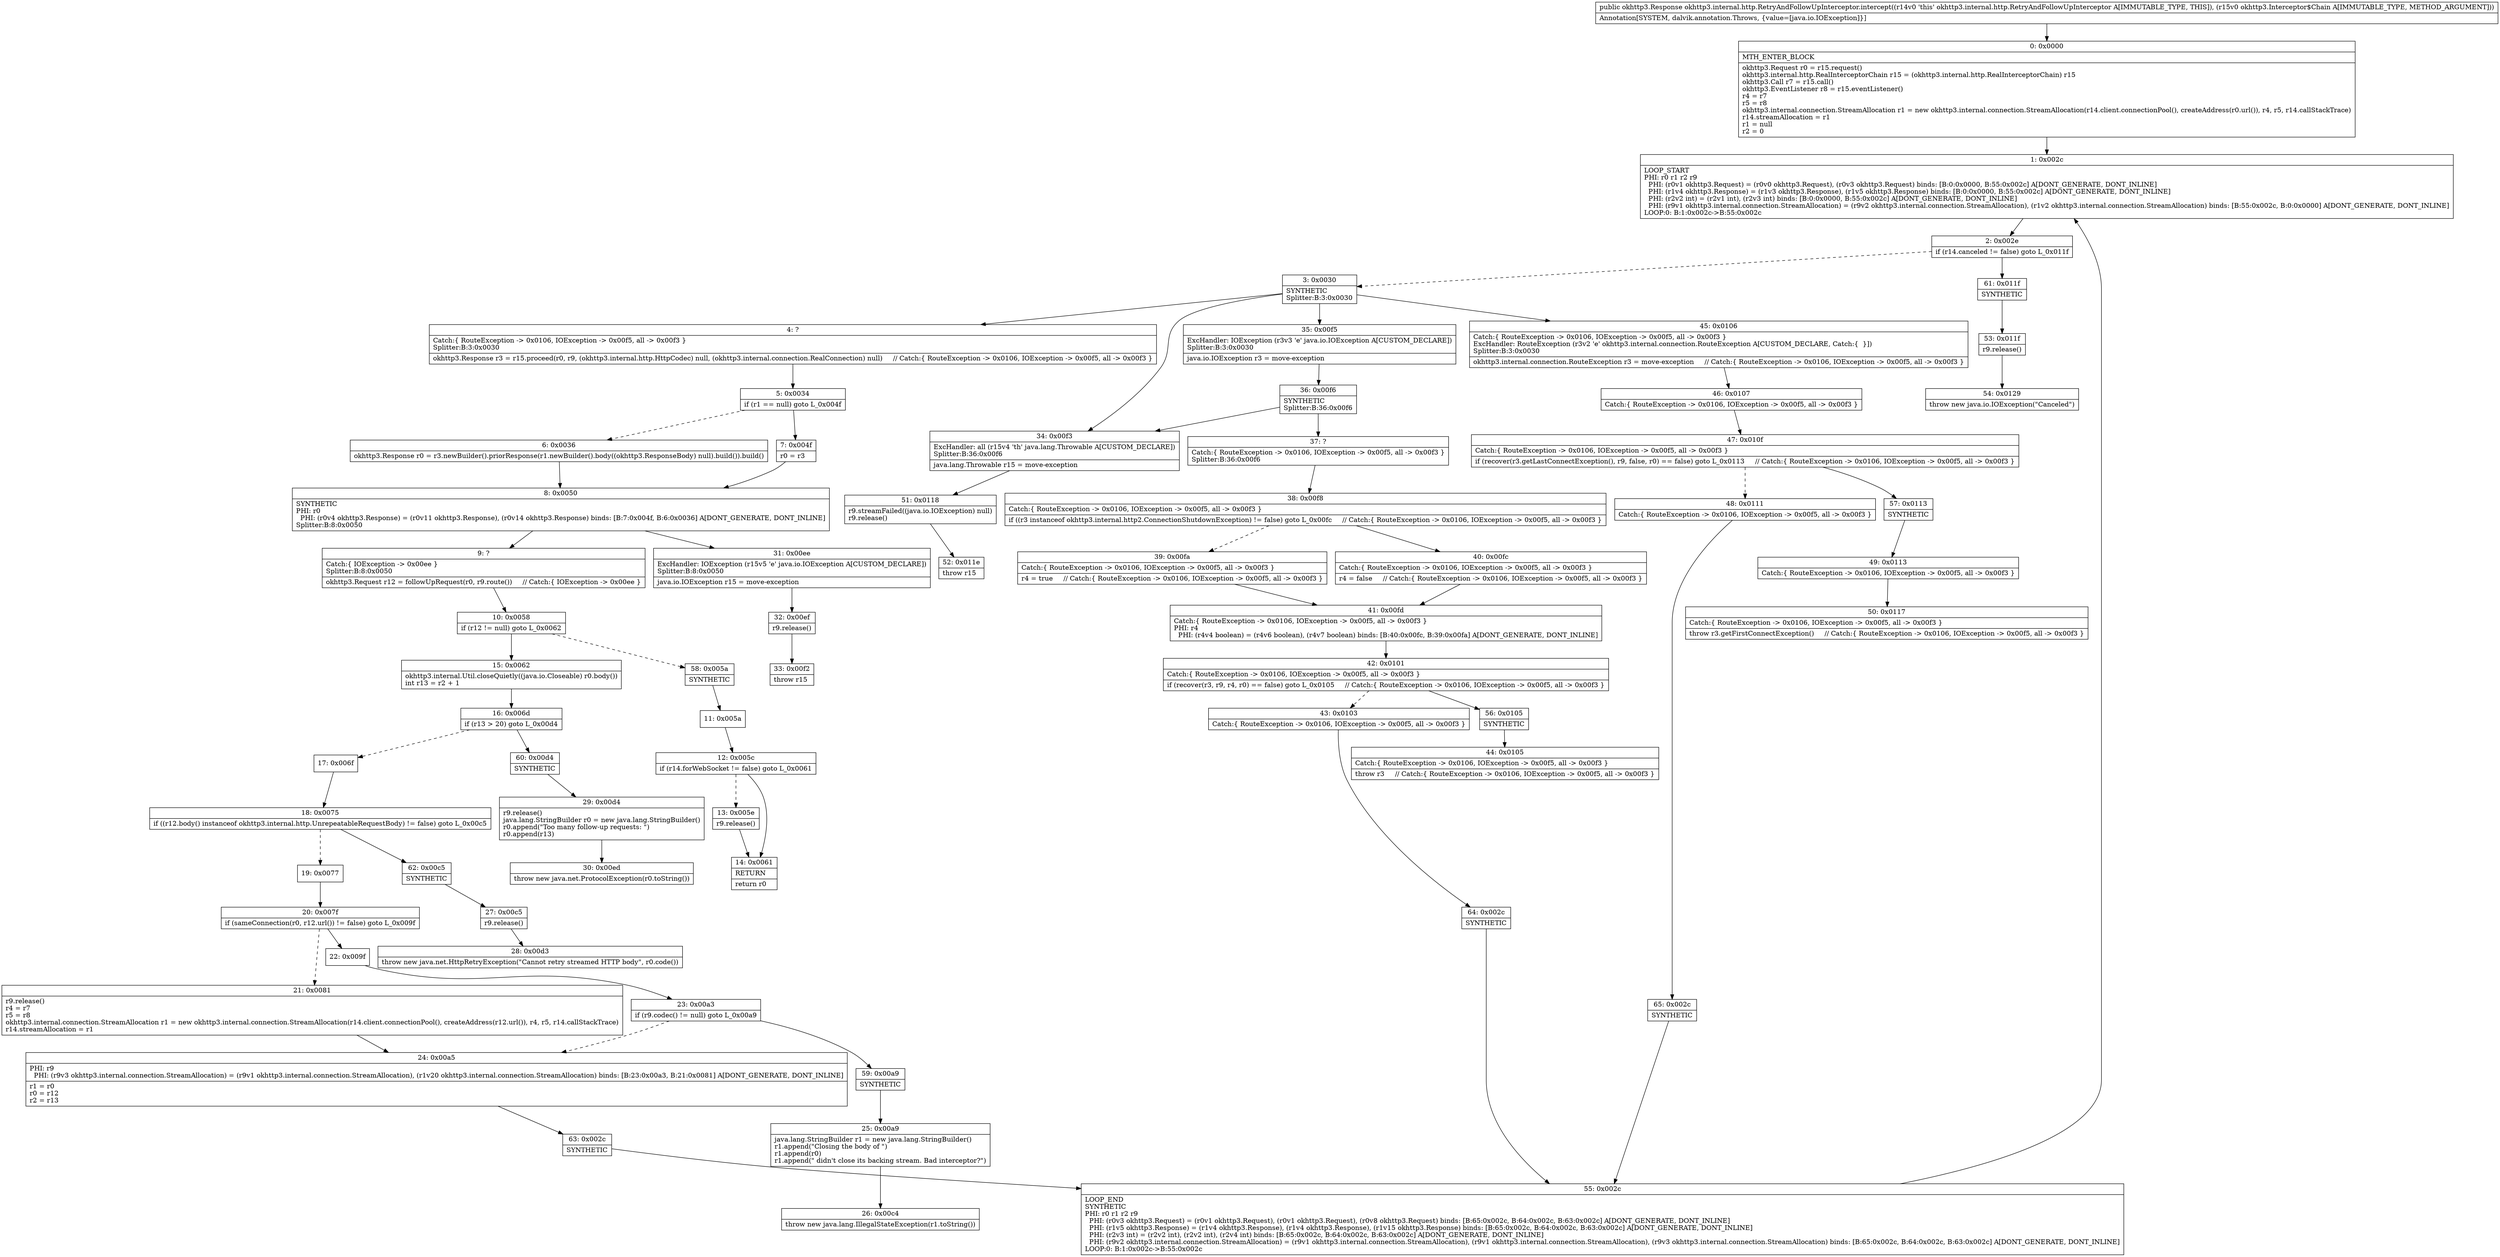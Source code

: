 digraph "CFG forokhttp3.internal.http.RetryAndFollowUpInterceptor.intercept(Lokhttp3\/Interceptor$Chain;)Lokhttp3\/Response;" {
Node_0 [shape=record,label="{0\:\ 0x0000|MTH_ENTER_BLOCK\l|okhttp3.Request r0 = r15.request()\lokhttp3.internal.http.RealInterceptorChain r15 = (okhttp3.internal.http.RealInterceptorChain) r15\lokhttp3.Call r7 = r15.call()\lokhttp3.EventListener r8 = r15.eventListener()\lr4 = r7\lr5 = r8\lokhttp3.internal.connection.StreamAllocation r1 = new okhttp3.internal.connection.StreamAllocation(r14.client.connectionPool(), createAddress(r0.url()), r4, r5, r14.callStackTrace)\lr14.streamAllocation = r1\lr1 = null\lr2 = 0\l}"];
Node_1 [shape=record,label="{1\:\ 0x002c|LOOP_START\lPHI: r0 r1 r2 r9 \l  PHI: (r0v1 okhttp3.Request) = (r0v0 okhttp3.Request), (r0v3 okhttp3.Request) binds: [B:0:0x0000, B:55:0x002c] A[DONT_GENERATE, DONT_INLINE]\l  PHI: (r1v4 okhttp3.Response) = (r1v3 okhttp3.Response), (r1v5 okhttp3.Response) binds: [B:0:0x0000, B:55:0x002c] A[DONT_GENERATE, DONT_INLINE]\l  PHI: (r2v2 int) = (r2v1 int), (r2v3 int) binds: [B:0:0x0000, B:55:0x002c] A[DONT_GENERATE, DONT_INLINE]\l  PHI: (r9v1 okhttp3.internal.connection.StreamAllocation) = (r9v2 okhttp3.internal.connection.StreamAllocation), (r1v2 okhttp3.internal.connection.StreamAllocation) binds: [B:55:0x002c, B:0:0x0000] A[DONT_GENERATE, DONT_INLINE]\lLOOP:0: B:1:0x002c\-\>B:55:0x002c\l}"];
Node_2 [shape=record,label="{2\:\ 0x002e|if (r14.canceled != false) goto L_0x011f\l}"];
Node_3 [shape=record,label="{3\:\ 0x0030|SYNTHETIC\lSplitter:B:3:0x0030\l}"];
Node_4 [shape=record,label="{4\:\ ?|Catch:\{ RouteException \-\> 0x0106, IOException \-\> 0x00f5, all \-\> 0x00f3 \}\lSplitter:B:3:0x0030\l|okhttp3.Response r3 = r15.proceed(r0, r9, (okhttp3.internal.http.HttpCodec) null, (okhttp3.internal.connection.RealConnection) null)     \/\/ Catch:\{ RouteException \-\> 0x0106, IOException \-\> 0x00f5, all \-\> 0x00f3 \}\l}"];
Node_5 [shape=record,label="{5\:\ 0x0034|if (r1 == null) goto L_0x004f\l}"];
Node_6 [shape=record,label="{6\:\ 0x0036|okhttp3.Response r0 = r3.newBuilder().priorResponse(r1.newBuilder().body((okhttp3.ResponseBody) null).build()).build()\l}"];
Node_7 [shape=record,label="{7\:\ 0x004f|r0 = r3\l}"];
Node_8 [shape=record,label="{8\:\ 0x0050|SYNTHETIC\lPHI: r0 \l  PHI: (r0v4 okhttp3.Response) = (r0v11 okhttp3.Response), (r0v14 okhttp3.Response) binds: [B:7:0x004f, B:6:0x0036] A[DONT_GENERATE, DONT_INLINE]\lSplitter:B:8:0x0050\l}"];
Node_9 [shape=record,label="{9\:\ ?|Catch:\{ IOException \-\> 0x00ee \}\lSplitter:B:8:0x0050\l|okhttp3.Request r12 = followUpRequest(r0, r9.route())     \/\/ Catch:\{ IOException \-\> 0x00ee \}\l}"];
Node_10 [shape=record,label="{10\:\ 0x0058|if (r12 != null) goto L_0x0062\l}"];
Node_11 [shape=record,label="{11\:\ 0x005a}"];
Node_12 [shape=record,label="{12\:\ 0x005c|if (r14.forWebSocket != false) goto L_0x0061\l}"];
Node_13 [shape=record,label="{13\:\ 0x005e|r9.release()\l}"];
Node_14 [shape=record,label="{14\:\ 0x0061|RETURN\l|return r0\l}"];
Node_15 [shape=record,label="{15\:\ 0x0062|okhttp3.internal.Util.closeQuietly((java.io.Closeable) r0.body())\lint r13 = r2 + 1\l}"];
Node_16 [shape=record,label="{16\:\ 0x006d|if (r13 \> 20) goto L_0x00d4\l}"];
Node_17 [shape=record,label="{17\:\ 0x006f}"];
Node_18 [shape=record,label="{18\:\ 0x0075|if ((r12.body() instanceof okhttp3.internal.http.UnrepeatableRequestBody) != false) goto L_0x00c5\l}"];
Node_19 [shape=record,label="{19\:\ 0x0077}"];
Node_20 [shape=record,label="{20\:\ 0x007f|if (sameConnection(r0, r12.url()) != false) goto L_0x009f\l}"];
Node_21 [shape=record,label="{21\:\ 0x0081|r9.release()\lr4 = r7\lr5 = r8\lokhttp3.internal.connection.StreamAllocation r1 = new okhttp3.internal.connection.StreamAllocation(r14.client.connectionPool(), createAddress(r12.url()), r4, r5, r14.callStackTrace)\lr14.streamAllocation = r1\l}"];
Node_22 [shape=record,label="{22\:\ 0x009f}"];
Node_23 [shape=record,label="{23\:\ 0x00a3|if (r9.codec() != null) goto L_0x00a9\l}"];
Node_24 [shape=record,label="{24\:\ 0x00a5|PHI: r9 \l  PHI: (r9v3 okhttp3.internal.connection.StreamAllocation) = (r9v1 okhttp3.internal.connection.StreamAllocation), (r1v20 okhttp3.internal.connection.StreamAllocation) binds: [B:23:0x00a3, B:21:0x0081] A[DONT_GENERATE, DONT_INLINE]\l|r1 = r0\lr0 = r12\lr2 = r13\l}"];
Node_25 [shape=record,label="{25\:\ 0x00a9|java.lang.StringBuilder r1 = new java.lang.StringBuilder()\lr1.append(\"Closing the body of \")\lr1.append(r0)\lr1.append(\" didn't close its backing stream. Bad interceptor?\")\l}"];
Node_26 [shape=record,label="{26\:\ 0x00c4|throw new java.lang.IllegalStateException(r1.toString())\l}"];
Node_27 [shape=record,label="{27\:\ 0x00c5|r9.release()\l}"];
Node_28 [shape=record,label="{28\:\ 0x00d3|throw new java.net.HttpRetryException(\"Cannot retry streamed HTTP body\", r0.code())\l}"];
Node_29 [shape=record,label="{29\:\ 0x00d4|r9.release()\ljava.lang.StringBuilder r0 = new java.lang.StringBuilder()\lr0.append(\"Too many follow\-up requests: \")\lr0.append(r13)\l}"];
Node_30 [shape=record,label="{30\:\ 0x00ed|throw new java.net.ProtocolException(r0.toString())\l}"];
Node_31 [shape=record,label="{31\:\ 0x00ee|ExcHandler: IOException (r15v5 'e' java.io.IOException A[CUSTOM_DECLARE])\lSplitter:B:8:0x0050\l|java.io.IOException r15 = move\-exception\l}"];
Node_32 [shape=record,label="{32\:\ 0x00ef|r9.release()\l}"];
Node_33 [shape=record,label="{33\:\ 0x00f2|throw r15\l}"];
Node_34 [shape=record,label="{34\:\ 0x00f3|ExcHandler: all (r15v4 'th' java.lang.Throwable A[CUSTOM_DECLARE])\lSplitter:B:36:0x00f6\l|java.lang.Throwable r15 = move\-exception\l}"];
Node_35 [shape=record,label="{35\:\ 0x00f5|ExcHandler: IOException (r3v3 'e' java.io.IOException A[CUSTOM_DECLARE])\lSplitter:B:3:0x0030\l|java.io.IOException r3 = move\-exception\l}"];
Node_36 [shape=record,label="{36\:\ 0x00f6|SYNTHETIC\lSplitter:B:36:0x00f6\l}"];
Node_37 [shape=record,label="{37\:\ ?|Catch:\{ RouteException \-\> 0x0106, IOException \-\> 0x00f5, all \-\> 0x00f3 \}\lSplitter:B:36:0x00f6\l}"];
Node_38 [shape=record,label="{38\:\ 0x00f8|Catch:\{ RouteException \-\> 0x0106, IOException \-\> 0x00f5, all \-\> 0x00f3 \}\l|if ((r3 instanceof okhttp3.internal.http2.ConnectionShutdownException) != false) goto L_0x00fc     \/\/ Catch:\{ RouteException \-\> 0x0106, IOException \-\> 0x00f5, all \-\> 0x00f3 \}\l}"];
Node_39 [shape=record,label="{39\:\ 0x00fa|Catch:\{ RouteException \-\> 0x0106, IOException \-\> 0x00f5, all \-\> 0x00f3 \}\l|r4 = true     \/\/ Catch:\{ RouteException \-\> 0x0106, IOException \-\> 0x00f5, all \-\> 0x00f3 \}\l}"];
Node_40 [shape=record,label="{40\:\ 0x00fc|Catch:\{ RouteException \-\> 0x0106, IOException \-\> 0x00f5, all \-\> 0x00f3 \}\l|r4 = false     \/\/ Catch:\{ RouteException \-\> 0x0106, IOException \-\> 0x00f5, all \-\> 0x00f3 \}\l}"];
Node_41 [shape=record,label="{41\:\ 0x00fd|Catch:\{ RouteException \-\> 0x0106, IOException \-\> 0x00f5, all \-\> 0x00f3 \}\lPHI: r4 \l  PHI: (r4v4 boolean) = (r4v6 boolean), (r4v7 boolean) binds: [B:40:0x00fc, B:39:0x00fa] A[DONT_GENERATE, DONT_INLINE]\l}"];
Node_42 [shape=record,label="{42\:\ 0x0101|Catch:\{ RouteException \-\> 0x0106, IOException \-\> 0x00f5, all \-\> 0x00f3 \}\l|if (recover(r3, r9, r4, r0) == false) goto L_0x0105     \/\/ Catch:\{ RouteException \-\> 0x0106, IOException \-\> 0x00f5, all \-\> 0x00f3 \}\l}"];
Node_43 [shape=record,label="{43\:\ 0x0103|Catch:\{ RouteException \-\> 0x0106, IOException \-\> 0x00f5, all \-\> 0x00f3 \}\l}"];
Node_44 [shape=record,label="{44\:\ 0x0105|Catch:\{ RouteException \-\> 0x0106, IOException \-\> 0x00f5, all \-\> 0x00f3 \}\l|throw r3     \/\/ Catch:\{ RouteException \-\> 0x0106, IOException \-\> 0x00f5, all \-\> 0x00f3 \}\l}"];
Node_45 [shape=record,label="{45\:\ 0x0106|Catch:\{ RouteException \-\> 0x0106, IOException \-\> 0x00f5, all \-\> 0x00f3 \}\lExcHandler: RouteException (r3v2 'e' okhttp3.internal.connection.RouteException A[CUSTOM_DECLARE, Catch:\{  \}])\lSplitter:B:3:0x0030\l|okhttp3.internal.connection.RouteException r3 = move\-exception     \/\/ Catch:\{ RouteException \-\> 0x0106, IOException \-\> 0x00f5, all \-\> 0x00f3 \}\l}"];
Node_46 [shape=record,label="{46\:\ 0x0107|Catch:\{ RouteException \-\> 0x0106, IOException \-\> 0x00f5, all \-\> 0x00f3 \}\l}"];
Node_47 [shape=record,label="{47\:\ 0x010f|Catch:\{ RouteException \-\> 0x0106, IOException \-\> 0x00f5, all \-\> 0x00f3 \}\l|if (recover(r3.getLastConnectException(), r9, false, r0) == false) goto L_0x0113     \/\/ Catch:\{ RouteException \-\> 0x0106, IOException \-\> 0x00f5, all \-\> 0x00f3 \}\l}"];
Node_48 [shape=record,label="{48\:\ 0x0111|Catch:\{ RouteException \-\> 0x0106, IOException \-\> 0x00f5, all \-\> 0x00f3 \}\l}"];
Node_49 [shape=record,label="{49\:\ 0x0113|Catch:\{ RouteException \-\> 0x0106, IOException \-\> 0x00f5, all \-\> 0x00f3 \}\l}"];
Node_50 [shape=record,label="{50\:\ 0x0117|Catch:\{ RouteException \-\> 0x0106, IOException \-\> 0x00f5, all \-\> 0x00f3 \}\l|throw r3.getFirstConnectException()     \/\/ Catch:\{ RouteException \-\> 0x0106, IOException \-\> 0x00f5, all \-\> 0x00f3 \}\l}"];
Node_51 [shape=record,label="{51\:\ 0x0118|r9.streamFailed((java.io.IOException) null)\lr9.release()\l}"];
Node_52 [shape=record,label="{52\:\ 0x011e|throw r15\l}"];
Node_53 [shape=record,label="{53\:\ 0x011f|r9.release()\l}"];
Node_54 [shape=record,label="{54\:\ 0x0129|throw new java.io.IOException(\"Canceled\")\l}"];
Node_55 [shape=record,label="{55\:\ 0x002c|LOOP_END\lSYNTHETIC\lPHI: r0 r1 r2 r9 \l  PHI: (r0v3 okhttp3.Request) = (r0v1 okhttp3.Request), (r0v1 okhttp3.Request), (r0v8 okhttp3.Request) binds: [B:65:0x002c, B:64:0x002c, B:63:0x002c] A[DONT_GENERATE, DONT_INLINE]\l  PHI: (r1v5 okhttp3.Response) = (r1v4 okhttp3.Response), (r1v4 okhttp3.Response), (r1v15 okhttp3.Response) binds: [B:65:0x002c, B:64:0x002c, B:63:0x002c] A[DONT_GENERATE, DONT_INLINE]\l  PHI: (r2v3 int) = (r2v2 int), (r2v2 int), (r2v4 int) binds: [B:65:0x002c, B:64:0x002c, B:63:0x002c] A[DONT_GENERATE, DONT_INLINE]\l  PHI: (r9v2 okhttp3.internal.connection.StreamAllocation) = (r9v1 okhttp3.internal.connection.StreamAllocation), (r9v1 okhttp3.internal.connection.StreamAllocation), (r9v3 okhttp3.internal.connection.StreamAllocation) binds: [B:65:0x002c, B:64:0x002c, B:63:0x002c] A[DONT_GENERATE, DONT_INLINE]\lLOOP:0: B:1:0x002c\-\>B:55:0x002c\l}"];
Node_56 [shape=record,label="{56\:\ 0x0105|SYNTHETIC\l}"];
Node_57 [shape=record,label="{57\:\ 0x0113|SYNTHETIC\l}"];
Node_58 [shape=record,label="{58\:\ 0x005a|SYNTHETIC\l}"];
Node_59 [shape=record,label="{59\:\ 0x00a9|SYNTHETIC\l}"];
Node_60 [shape=record,label="{60\:\ 0x00d4|SYNTHETIC\l}"];
Node_61 [shape=record,label="{61\:\ 0x011f|SYNTHETIC\l}"];
Node_62 [shape=record,label="{62\:\ 0x00c5|SYNTHETIC\l}"];
Node_63 [shape=record,label="{63\:\ 0x002c|SYNTHETIC\l}"];
Node_64 [shape=record,label="{64\:\ 0x002c|SYNTHETIC\l}"];
Node_65 [shape=record,label="{65\:\ 0x002c|SYNTHETIC\l}"];
MethodNode[shape=record,label="{public okhttp3.Response okhttp3.internal.http.RetryAndFollowUpInterceptor.intercept((r14v0 'this' okhttp3.internal.http.RetryAndFollowUpInterceptor A[IMMUTABLE_TYPE, THIS]), (r15v0 okhttp3.Interceptor$Chain A[IMMUTABLE_TYPE, METHOD_ARGUMENT]))  | Annotation[SYSTEM, dalvik.annotation.Throws, \{value=[java.io.IOException]\}]\l}"];
MethodNode -> Node_0;
Node_0 -> Node_1;
Node_1 -> Node_2;
Node_2 -> Node_3[style=dashed];
Node_2 -> Node_61;
Node_3 -> Node_4;
Node_3 -> Node_45;
Node_3 -> Node_35;
Node_3 -> Node_34;
Node_4 -> Node_5;
Node_5 -> Node_6[style=dashed];
Node_5 -> Node_7;
Node_6 -> Node_8;
Node_7 -> Node_8;
Node_8 -> Node_9;
Node_8 -> Node_31;
Node_9 -> Node_10;
Node_10 -> Node_15;
Node_10 -> Node_58[style=dashed];
Node_11 -> Node_12;
Node_12 -> Node_13[style=dashed];
Node_12 -> Node_14;
Node_13 -> Node_14;
Node_15 -> Node_16;
Node_16 -> Node_17[style=dashed];
Node_16 -> Node_60;
Node_17 -> Node_18;
Node_18 -> Node_19[style=dashed];
Node_18 -> Node_62;
Node_19 -> Node_20;
Node_20 -> Node_21[style=dashed];
Node_20 -> Node_22;
Node_21 -> Node_24;
Node_22 -> Node_23;
Node_23 -> Node_24[style=dashed];
Node_23 -> Node_59;
Node_24 -> Node_63;
Node_25 -> Node_26;
Node_27 -> Node_28;
Node_29 -> Node_30;
Node_31 -> Node_32;
Node_32 -> Node_33;
Node_34 -> Node_51;
Node_35 -> Node_36;
Node_36 -> Node_37;
Node_36 -> Node_34;
Node_37 -> Node_38;
Node_38 -> Node_39[style=dashed];
Node_38 -> Node_40;
Node_39 -> Node_41;
Node_40 -> Node_41;
Node_41 -> Node_42;
Node_42 -> Node_43[style=dashed];
Node_42 -> Node_56;
Node_43 -> Node_64;
Node_45 -> Node_46;
Node_46 -> Node_47;
Node_47 -> Node_48[style=dashed];
Node_47 -> Node_57;
Node_48 -> Node_65;
Node_49 -> Node_50;
Node_51 -> Node_52;
Node_53 -> Node_54;
Node_55 -> Node_1;
Node_56 -> Node_44;
Node_57 -> Node_49;
Node_58 -> Node_11;
Node_59 -> Node_25;
Node_60 -> Node_29;
Node_61 -> Node_53;
Node_62 -> Node_27;
Node_63 -> Node_55;
Node_64 -> Node_55;
Node_65 -> Node_55;
}


